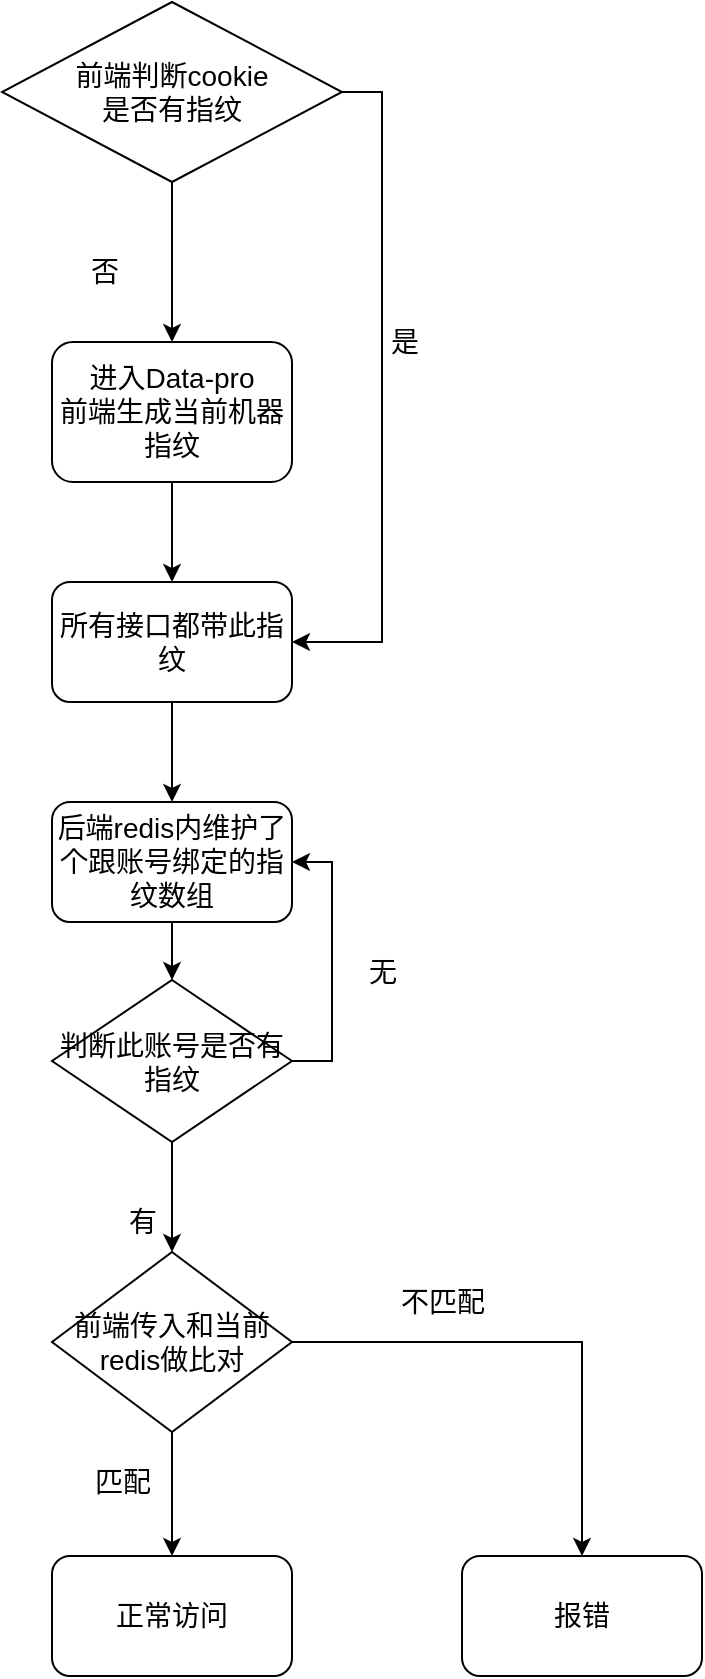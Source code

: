 <mxfile version="20.6.2" type="github" pages="2">
  <diagram id="C5RBs43oDa-KdzZeNtuy" name="Page-1">
    <mxGraphModel dx="1554" dy="785" grid="1" gridSize="10" guides="1" tooltips="1" connect="1" arrows="1" fold="1" page="1" pageScale="1" pageWidth="1169" pageHeight="1654" math="0" shadow="0">
      <root>
        <mxCell id="WIyWlLk6GJQsqaUBKTNV-0" />
        <mxCell id="WIyWlLk6GJQsqaUBKTNV-1" parent="WIyWlLk6GJQsqaUBKTNV-0" />
        <mxCell id="RhC3-gNs_V-JXLBOxlcR-20" value="" style="edgeStyle=orthogonalEdgeStyle;rounded=0;orthogonalLoop=1;jettySize=auto;html=1;fontSize=14;" parent="WIyWlLk6GJQsqaUBKTNV-1" source="WIyWlLk6GJQsqaUBKTNV-3" target="RhC3-gNs_V-JXLBOxlcR-19" edge="1">
          <mxGeometry relative="1" as="geometry" />
        </mxCell>
        <mxCell id="WIyWlLk6GJQsqaUBKTNV-3" value="进入Data-pro &lt;br&gt;前端生成当前机器指纹" style="rounded=1;whiteSpace=wrap;html=1;fontSize=14;glass=0;strokeWidth=1;shadow=0;" parent="WIyWlLk6GJQsqaUBKTNV-1" vertex="1">
          <mxGeometry x="125" y="190" width="120" height="70" as="geometry" />
        </mxCell>
        <mxCell id="RhC3-gNs_V-JXLBOxlcR-47" style="edgeStyle=orthogonalEdgeStyle;rounded=0;orthogonalLoop=1;jettySize=auto;html=1;exitX=0.5;exitY=1;exitDx=0;exitDy=0;entryX=0.5;entryY=0;entryDx=0;entryDy=0;fontSize=14;" parent="WIyWlLk6GJQsqaUBKTNV-1" source="RhC3-gNs_V-JXLBOxlcR-15" target="WIyWlLk6GJQsqaUBKTNV-3" edge="1">
          <mxGeometry relative="1" as="geometry" />
        </mxCell>
        <mxCell id="RhC3-gNs_V-JXLBOxlcR-48" style="edgeStyle=orthogonalEdgeStyle;rounded=0;orthogonalLoop=1;jettySize=auto;html=1;exitX=1;exitY=0.5;exitDx=0;exitDy=0;entryX=1;entryY=0.5;entryDx=0;entryDy=0;fontSize=14;" parent="WIyWlLk6GJQsqaUBKTNV-1" source="RhC3-gNs_V-JXLBOxlcR-15" target="RhC3-gNs_V-JXLBOxlcR-19" edge="1">
          <mxGeometry relative="1" as="geometry" />
        </mxCell>
        <mxCell id="RhC3-gNs_V-JXLBOxlcR-15" value="前端判断cookie&lt;br&gt;是否有指纹" style="rhombus;whiteSpace=wrap;html=1;fontSize=14;" parent="WIyWlLk6GJQsqaUBKTNV-1" vertex="1">
          <mxGeometry x="100" y="20" width="170" height="90" as="geometry" />
        </mxCell>
        <mxCell id="RhC3-gNs_V-JXLBOxlcR-18" value="否" style="text;html=1;align=center;verticalAlign=middle;resizable=0;points=[];autosize=1;strokeColor=none;fillColor=none;fontSize=14;" parent="WIyWlLk6GJQsqaUBKTNV-1" vertex="1">
          <mxGeometry x="131" y="140" width="40" height="30" as="geometry" />
        </mxCell>
        <mxCell id="RhC3-gNs_V-JXLBOxlcR-34" value="" style="edgeStyle=orthogonalEdgeStyle;rounded=0;orthogonalLoop=1;jettySize=auto;html=1;fontSize=14;" parent="WIyWlLk6GJQsqaUBKTNV-1" source="RhC3-gNs_V-JXLBOxlcR-19" target="RhC3-gNs_V-JXLBOxlcR-32" edge="1">
          <mxGeometry relative="1" as="geometry" />
        </mxCell>
        <mxCell id="RhC3-gNs_V-JXLBOxlcR-19" value="所有接口都带此指纹" style="whiteSpace=wrap;html=1;rounded=1;glass=0;strokeWidth=1;shadow=0;fontSize=14;" parent="WIyWlLk6GJQsqaUBKTNV-1" vertex="1">
          <mxGeometry x="125" y="310" width="120" height="60" as="geometry" />
        </mxCell>
        <mxCell id="bzTlHPyQBjH1jIVKlxRc-7" value="" style="edgeStyle=orthogonalEdgeStyle;rounded=0;orthogonalLoop=1;jettySize=auto;html=1;fontSize=14;" edge="1" parent="WIyWlLk6GJQsqaUBKTNV-1" source="RhC3-gNs_V-JXLBOxlcR-24" target="bzTlHPyQBjH1jIVKlxRc-6">
          <mxGeometry relative="1" as="geometry" />
        </mxCell>
        <mxCell id="bzTlHPyQBjH1jIVKlxRc-10" style="edgeStyle=orthogonalEdgeStyle;rounded=0;orthogonalLoop=1;jettySize=auto;html=1;exitX=1;exitY=0.5;exitDx=0;exitDy=0;entryX=1;entryY=0.5;entryDx=0;entryDy=0;fontSize=14;" edge="1" parent="WIyWlLk6GJQsqaUBKTNV-1" source="RhC3-gNs_V-JXLBOxlcR-24" target="RhC3-gNs_V-JXLBOxlcR-32">
          <mxGeometry relative="1" as="geometry" />
        </mxCell>
        <mxCell id="RhC3-gNs_V-JXLBOxlcR-24" value="判断此账号是否有指纹" style="rhombus;whiteSpace=wrap;html=1;fontSize=14;" parent="WIyWlLk6GJQsqaUBKTNV-1" vertex="1">
          <mxGeometry x="125" y="509" width="120" height="81" as="geometry" />
        </mxCell>
        <mxCell id="RhC3-gNs_V-JXLBOxlcR-38" value="" style="edgeStyle=orthogonalEdgeStyle;rounded=0;orthogonalLoop=1;jettySize=auto;html=1;fontSize=14;" parent="WIyWlLk6GJQsqaUBKTNV-1" source="RhC3-gNs_V-JXLBOxlcR-32" target="RhC3-gNs_V-JXLBOxlcR-24" edge="1">
          <mxGeometry relative="1" as="geometry" />
        </mxCell>
        <mxCell id="RhC3-gNs_V-JXLBOxlcR-32" value="后端redis内维护了个跟账号绑定的指纹数组" style="rounded=1;whiteSpace=wrap;html=1;fontSize=14;" parent="WIyWlLk6GJQsqaUBKTNV-1" vertex="1">
          <mxGeometry x="125" y="420" width="120" height="60" as="geometry" />
        </mxCell>
        <mxCell id="RhC3-gNs_V-JXLBOxlcR-49" value="是" style="text;html=1;align=center;verticalAlign=middle;resizable=0;points=[];autosize=1;strokeColor=none;fillColor=none;fontSize=14;" parent="WIyWlLk6GJQsqaUBKTNV-1" vertex="1">
          <mxGeometry x="281" y="175" width="40" height="30" as="geometry" />
        </mxCell>
        <mxCell id="bzTlHPyQBjH1jIVKlxRc-12" value="" style="edgeStyle=orthogonalEdgeStyle;rounded=0;orthogonalLoop=1;jettySize=auto;html=1;fontSize=14;" edge="1" parent="WIyWlLk6GJQsqaUBKTNV-1" source="bzTlHPyQBjH1jIVKlxRc-6" target="bzTlHPyQBjH1jIVKlxRc-13">
          <mxGeometry relative="1" as="geometry">
            <mxPoint x="185" y="780" as="targetPoint" />
          </mxGeometry>
        </mxCell>
        <mxCell id="bzTlHPyQBjH1jIVKlxRc-16" style="edgeStyle=orthogonalEdgeStyle;rounded=0;orthogonalLoop=1;jettySize=auto;html=1;exitX=1;exitY=0.5;exitDx=0;exitDy=0;fontSize=14;" edge="1" parent="WIyWlLk6GJQsqaUBKTNV-1" source="bzTlHPyQBjH1jIVKlxRc-6" target="bzTlHPyQBjH1jIVKlxRc-18">
          <mxGeometry relative="1" as="geometry">
            <mxPoint x="390" y="800" as="targetPoint" />
          </mxGeometry>
        </mxCell>
        <mxCell id="bzTlHPyQBjH1jIVKlxRc-6" value="前端传入和当前redis做比对" style="rhombus;whiteSpace=wrap;html=1;fontSize=14;" vertex="1" parent="WIyWlLk6GJQsqaUBKTNV-1">
          <mxGeometry x="125" y="645" width="120" height="90" as="geometry" />
        </mxCell>
        <mxCell id="bzTlHPyQBjH1jIVKlxRc-8" value="有" style="text;html=1;align=center;verticalAlign=middle;resizable=0;points=[];autosize=1;strokeColor=none;fillColor=none;fontSize=14;" vertex="1" parent="WIyWlLk6GJQsqaUBKTNV-1">
          <mxGeometry x="150" y="615" width="40" height="30" as="geometry" />
        </mxCell>
        <mxCell id="bzTlHPyQBjH1jIVKlxRc-9" value="无" style="text;html=1;align=center;verticalAlign=middle;resizable=0;points=[];autosize=1;strokeColor=none;fillColor=none;fontSize=14;" vertex="1" parent="WIyWlLk6GJQsqaUBKTNV-1">
          <mxGeometry x="270" y="490" width="40" height="30" as="geometry" />
        </mxCell>
        <mxCell id="bzTlHPyQBjH1jIVKlxRc-13" value="正常访问" style="rounded=1;whiteSpace=wrap;html=1;fontSize=14;" vertex="1" parent="WIyWlLk6GJQsqaUBKTNV-1">
          <mxGeometry x="125" y="797" width="120" height="60" as="geometry" />
        </mxCell>
        <mxCell id="bzTlHPyQBjH1jIVKlxRc-14" value="匹配" style="text;html=1;align=center;verticalAlign=middle;resizable=0;points=[];autosize=1;strokeColor=none;fillColor=none;fontSize=14;" vertex="1" parent="WIyWlLk6GJQsqaUBKTNV-1">
          <mxGeometry x="135" y="745" width="50" height="30" as="geometry" />
        </mxCell>
        <mxCell id="bzTlHPyQBjH1jIVKlxRc-18" value="报错" style="rounded=1;whiteSpace=wrap;html=1;fontSize=14;" vertex="1" parent="WIyWlLk6GJQsqaUBKTNV-1">
          <mxGeometry x="330" y="797" width="120" height="60" as="geometry" />
        </mxCell>
        <mxCell id="bzTlHPyQBjH1jIVKlxRc-19" value="不匹配" style="text;html=1;align=center;verticalAlign=middle;resizable=0;points=[];autosize=1;strokeColor=none;fillColor=none;fontSize=14;" vertex="1" parent="WIyWlLk6GJQsqaUBKTNV-1">
          <mxGeometry x="285" y="655" width="70" height="30" as="geometry" />
        </mxCell>
      </root>
    </mxGraphModel>
  </diagram>
  <diagram id="pGt0dRTNhVL-pbpS52J3" name="第 2 页">
    <mxGraphModel dx="1554" dy="785" grid="1" gridSize="10" guides="1" tooltips="1" connect="1" arrows="1" fold="1" page="1" pageScale="1" pageWidth="827" pageHeight="1169" math="0" shadow="0">
      <root>
        <mxCell id="0" />
        <mxCell id="1" parent="0" />
        <mxCell id="A_-CCBwK2sqIoVmWjK9u-1" value="" style="edgeStyle=orthogonalEdgeStyle;rounded=0;orthogonalLoop=1;jettySize=auto;html=1;fontSize=14;" edge="1" parent="1" source="A_-CCBwK2sqIoVmWjK9u-2" target="A_-CCBwK2sqIoVmWjK9u-8">
          <mxGeometry relative="1" as="geometry" />
        </mxCell>
        <mxCell id="A_-CCBwK2sqIoVmWjK9u-2" value="前端访问后端接口获取一个特殊指纹，存cookie" style="rounded=1;whiteSpace=wrap;html=1;fontSize=14;glass=0;strokeWidth=1;shadow=0;" vertex="1" parent="1">
          <mxGeometry x="315" y="180" width="120" height="70" as="geometry" />
        </mxCell>
        <mxCell id="A_-CCBwK2sqIoVmWjK9u-3" style="edgeStyle=orthogonalEdgeStyle;rounded=0;orthogonalLoop=1;jettySize=auto;html=1;exitX=0.5;exitY=1;exitDx=0;exitDy=0;entryX=0.5;entryY=0;entryDx=0;entryDy=0;fontSize=14;" edge="1" parent="1" source="A_-CCBwK2sqIoVmWjK9u-5" target="A_-CCBwK2sqIoVmWjK9u-2">
          <mxGeometry relative="1" as="geometry" />
        </mxCell>
        <mxCell id="A_-CCBwK2sqIoVmWjK9u-4" style="edgeStyle=orthogonalEdgeStyle;rounded=0;orthogonalLoop=1;jettySize=auto;html=1;exitX=1;exitY=0.5;exitDx=0;exitDy=0;entryX=1;entryY=0.5;entryDx=0;entryDy=0;fontSize=14;" edge="1" parent="1" source="A_-CCBwK2sqIoVmWjK9u-5" target="A_-CCBwK2sqIoVmWjK9u-8">
          <mxGeometry relative="1" as="geometry" />
        </mxCell>
        <mxCell id="A_-CCBwK2sqIoVmWjK9u-5" value="前端判断cookie&lt;br&gt;是否有指纹" style="rhombus;whiteSpace=wrap;html=1;fontSize=14;" vertex="1" parent="1">
          <mxGeometry x="290" y="10" width="170" height="90" as="geometry" />
        </mxCell>
        <mxCell id="A_-CCBwK2sqIoVmWjK9u-6" value="否" style="text;html=1;align=center;verticalAlign=middle;resizable=0;points=[];autosize=1;strokeColor=none;fillColor=none;fontSize=14;" vertex="1" parent="1">
          <mxGeometry x="321" y="130" width="40" height="30" as="geometry" />
        </mxCell>
        <mxCell id="A_-CCBwK2sqIoVmWjK9u-7" value="" style="edgeStyle=orthogonalEdgeStyle;rounded=0;orthogonalLoop=1;jettySize=auto;html=1;fontSize=14;" edge="1" parent="1" source="A_-CCBwK2sqIoVmWjK9u-8" target="A_-CCBwK2sqIoVmWjK9u-14">
          <mxGeometry relative="1" as="geometry" />
        </mxCell>
        <mxCell id="A_-CCBwK2sqIoVmWjK9u-8" value="所有接口都带此指纹" style="whiteSpace=wrap;html=1;rounded=1;glass=0;strokeWidth=1;shadow=0;fontSize=14;" vertex="1" parent="1">
          <mxGeometry x="315" y="300" width="120" height="60" as="geometry" />
        </mxCell>
        <mxCell id="A_-CCBwK2sqIoVmWjK9u-9" value="" style="edgeStyle=orthogonalEdgeStyle;rounded=0;orthogonalLoop=1;jettySize=auto;html=1;fontSize=14;" edge="1" parent="1" source="A_-CCBwK2sqIoVmWjK9u-11" target="A_-CCBwK2sqIoVmWjK9u-12">
          <mxGeometry relative="1" as="geometry" />
        </mxCell>
        <mxCell id="A_-CCBwK2sqIoVmWjK9u-10" style="edgeStyle=orthogonalEdgeStyle;rounded=0;orthogonalLoop=1;jettySize=auto;html=1;exitX=1;exitY=0.5;exitDx=0;exitDy=0;fontSize=14;" edge="1" parent="1" source="A_-CCBwK2sqIoVmWjK9u-11">
          <mxGeometry relative="1" as="geometry">
            <mxPoint x="561" y="630" as="targetPoint" />
          </mxGeometry>
        </mxCell>
        <mxCell id="A_-CCBwK2sqIoVmWjK9u-11" value="&lt;br style=&quot;font-size: 14px;&quot;&gt;判断此账号是否有指纹" style="rhombus;whiteSpace=wrap;html=1;fontSize=14;" vertex="1" parent="1">
          <mxGeometry x="315" y="499" width="120" height="81" as="geometry" />
        </mxCell>
        <mxCell id="A_-CCBwK2sqIoVmWjK9u-12" value="报错" style="rounded=1;whiteSpace=wrap;html=1;fontSize=14;" vertex="1" parent="1">
          <mxGeometry x="315" y="629" width="120" height="60" as="geometry" />
        </mxCell>
        <mxCell id="A_-CCBwK2sqIoVmWjK9u-13" value="" style="edgeStyle=orthogonalEdgeStyle;rounded=0;orthogonalLoop=1;jettySize=auto;html=1;fontSize=14;" edge="1" parent="1" source="A_-CCBwK2sqIoVmWjK9u-14" target="A_-CCBwK2sqIoVmWjK9u-11">
          <mxGeometry relative="1" as="geometry" />
        </mxCell>
        <mxCell id="A_-CCBwK2sqIoVmWjK9u-14" value="后端redis内维护了个跟账号绑定的指纹数组" style="rounded=1;whiteSpace=wrap;html=1;fontSize=14;" vertex="1" parent="1">
          <mxGeometry x="315" y="410" width="120" height="60" as="geometry" />
        </mxCell>
        <mxCell id="A_-CCBwK2sqIoVmWjK9u-15" value="正常访问" style="rounded=1;whiteSpace=wrap;html=1;fontSize=14;" vertex="1" parent="1">
          <mxGeometry x="501" y="629" width="120" height="60" as="geometry" />
        </mxCell>
        <mxCell id="A_-CCBwK2sqIoVmWjK9u-16" value="是" style="text;html=1;align=center;verticalAlign=middle;resizable=0;points=[];autosize=1;strokeColor=none;fillColor=none;fontSize=14;" vertex="1" parent="1">
          <mxGeometry x="471" y="165" width="40" height="30" as="geometry" />
        </mxCell>
      </root>
    </mxGraphModel>
  </diagram>
</mxfile>
